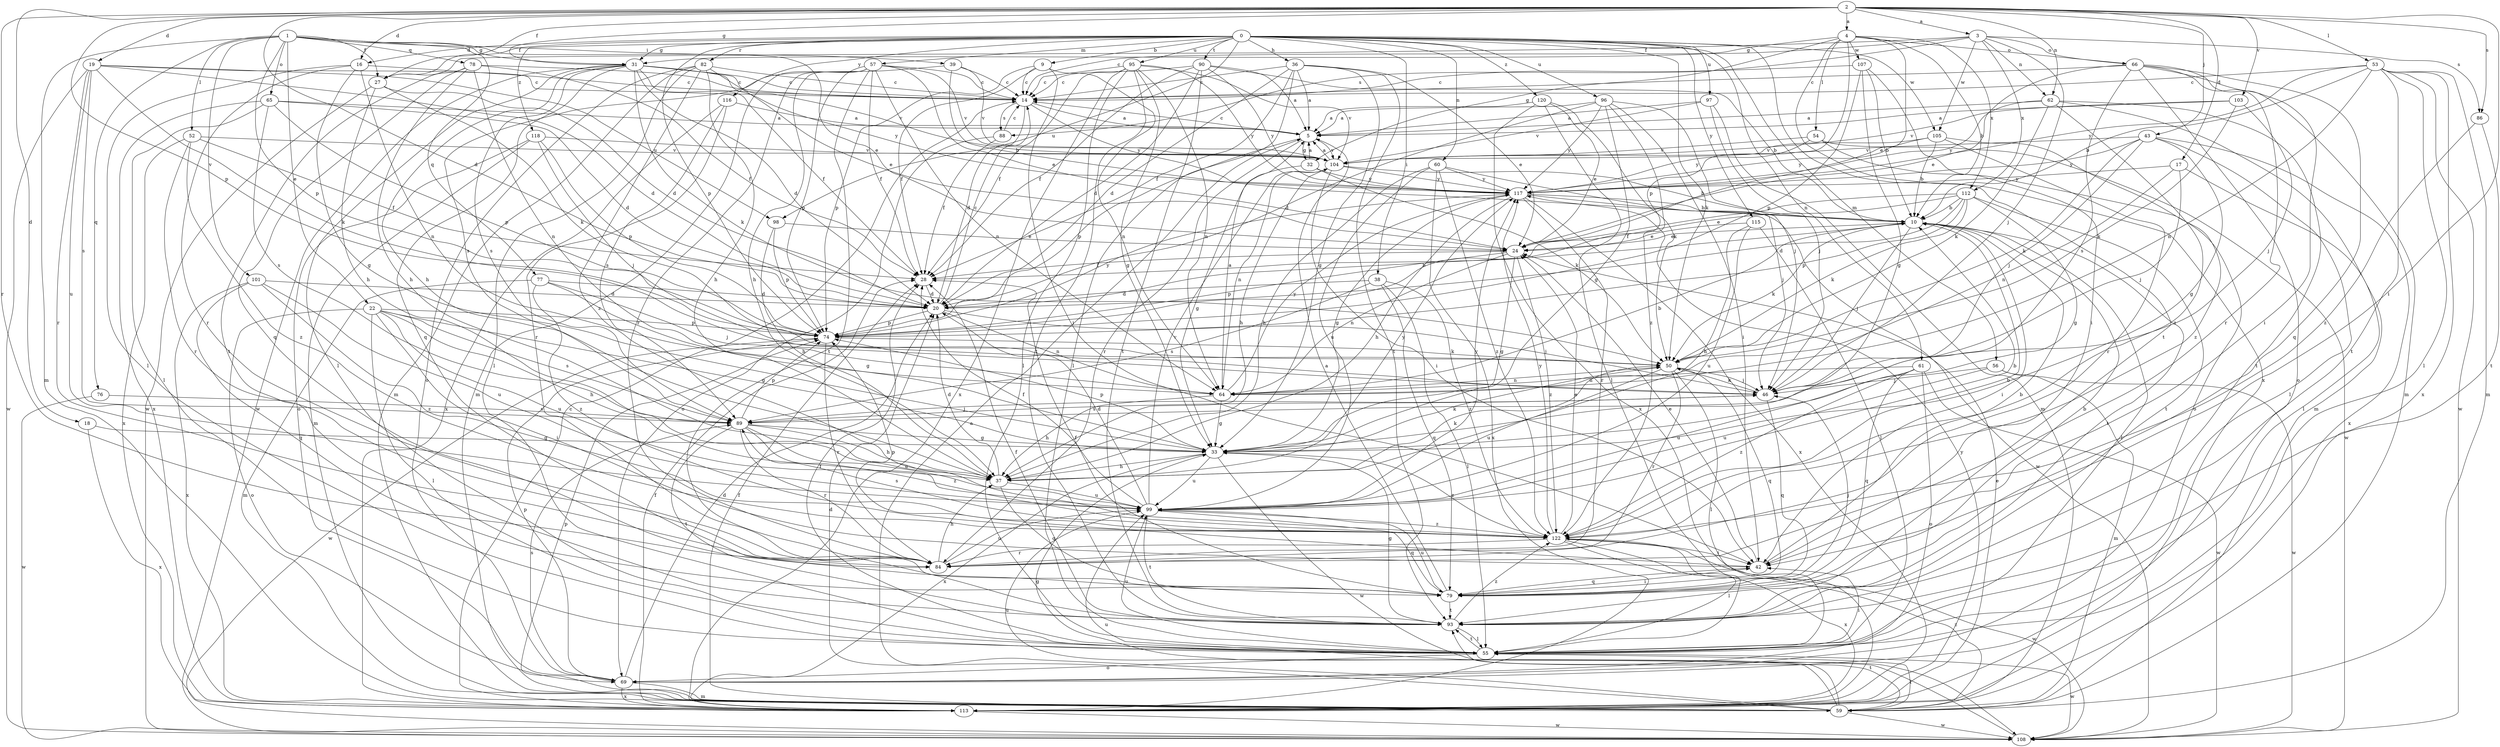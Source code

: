 strict digraph  {
0;
1;
2;
3;
4;
5;
9;
10;
14;
16;
17;
18;
19;
20;
22;
24;
27;
28;
31;
32;
33;
36;
37;
38;
39;
42;
43;
46;
50;
52;
53;
54;
55;
56;
57;
59;
60;
61;
62;
64;
65;
66;
69;
74;
76;
77;
78;
79;
82;
84;
86;
88;
89;
90;
93;
95;
96;
97;
98;
99;
101;
103;
104;
105;
107;
108;
112;
113;
115;
116;
117;
118;
120;
122;
0 -> 9  [label=b];
0 -> 16  [label=d];
0 -> 27  [label=f];
0 -> 31  [label=g];
0 -> 36  [label=h];
0 -> 38  [label=i];
0 -> 50  [label=k];
0 -> 56  [label=m];
0 -> 57  [label=m];
0 -> 60  [label=n];
0 -> 61  [label=n];
0 -> 74  [label=p];
0 -> 82  [label=r];
0 -> 90  [label=t];
0 -> 93  [label=t];
0 -> 95  [label=u];
0 -> 96  [label=u];
0 -> 97  [label=u];
0 -> 98  [label=u];
0 -> 105  [label=w];
0 -> 115  [label=y];
0 -> 116  [label=y];
0 -> 118  [label=z];
0 -> 120  [label=z];
1 -> 22  [label=e];
1 -> 24  [label=e];
1 -> 27  [label=f];
1 -> 31  [label=g];
1 -> 39  [label=i];
1 -> 52  [label=l];
1 -> 59  [label=m];
1 -> 65  [label=o];
1 -> 74  [label=p];
1 -> 76  [label=q];
1 -> 77  [label=q];
1 -> 78  [label=q];
1 -> 101  [label=v];
2 -> 3  [label=a];
2 -> 4  [label=a];
2 -> 16  [label=d];
2 -> 17  [label=d];
2 -> 18  [label=d];
2 -> 19  [label=d];
2 -> 20  [label=d];
2 -> 27  [label=f];
2 -> 31  [label=g];
2 -> 42  [label=i];
2 -> 43  [label=j];
2 -> 53  [label=l];
2 -> 62  [label=n];
2 -> 74  [label=p];
2 -> 84  [label=r];
2 -> 86  [label=s];
2 -> 103  [label=v];
3 -> 14  [label=c];
3 -> 27  [label=f];
3 -> 46  [label=j];
3 -> 62  [label=n];
3 -> 66  [label=o];
3 -> 86  [label=s];
3 -> 88  [label=s];
3 -> 105  [label=w];
3 -> 112  [label=x];
4 -> 10  [label=b];
4 -> 24  [label=e];
4 -> 31  [label=g];
4 -> 32  [label=g];
4 -> 54  [label=l];
4 -> 66  [label=o];
4 -> 74  [label=p];
4 -> 107  [label=w];
4 -> 112  [label=x];
4 -> 113  [label=x];
5 -> 14  [label=c];
5 -> 32  [label=g];
5 -> 74  [label=p];
5 -> 84  [label=r];
5 -> 104  [label=v];
9 -> 14  [label=c];
9 -> 28  [label=f];
9 -> 42  [label=i];
9 -> 64  [label=n];
9 -> 74  [label=p];
10 -> 24  [label=e];
10 -> 42  [label=i];
10 -> 46  [label=j];
10 -> 50  [label=k];
10 -> 55  [label=l];
10 -> 93  [label=t];
14 -> 5  [label=a];
14 -> 20  [label=d];
14 -> 88  [label=s];
14 -> 117  [label=y];
16 -> 14  [label=c];
16 -> 33  [label=g];
16 -> 55  [label=l];
16 -> 64  [label=n];
16 -> 84  [label=r];
17 -> 46  [label=j];
17 -> 55  [label=l];
17 -> 64  [label=n];
17 -> 117  [label=y];
18 -> 33  [label=g];
18 -> 113  [label=x];
19 -> 14  [label=c];
19 -> 20  [label=d];
19 -> 50  [label=k];
19 -> 84  [label=r];
19 -> 89  [label=s];
19 -> 98  [label=u];
19 -> 99  [label=u];
19 -> 108  [label=w];
20 -> 10  [label=b];
20 -> 14  [label=c];
20 -> 46  [label=j];
20 -> 64  [label=n];
20 -> 74  [label=p];
22 -> 33  [label=g];
22 -> 37  [label=h];
22 -> 42  [label=i];
22 -> 55  [label=l];
22 -> 69  [label=o];
22 -> 74  [label=p];
22 -> 89  [label=s];
22 -> 99  [label=u];
24 -> 28  [label=f];
24 -> 33  [label=g];
24 -> 64  [label=n];
24 -> 74  [label=p];
24 -> 122  [label=z];
27 -> 20  [label=d];
27 -> 37  [label=h];
27 -> 50  [label=k];
27 -> 108  [label=w];
28 -> 20  [label=d];
31 -> 14  [label=c];
31 -> 20  [label=d];
31 -> 28  [label=f];
31 -> 37  [label=h];
31 -> 50  [label=k];
31 -> 55  [label=l];
31 -> 79  [label=q];
31 -> 89  [label=s];
31 -> 104  [label=v];
31 -> 108  [label=w];
31 -> 117  [label=y];
32 -> 5  [label=a];
32 -> 33  [label=g];
32 -> 50  [label=k];
32 -> 117  [label=y];
33 -> 37  [label=h];
33 -> 50  [label=k];
33 -> 74  [label=p];
33 -> 99  [label=u];
33 -> 108  [label=w];
33 -> 113  [label=x];
33 -> 122  [label=z];
36 -> 5  [label=a];
36 -> 14  [label=c];
36 -> 20  [label=d];
36 -> 24  [label=e];
36 -> 28  [label=f];
36 -> 33  [label=g];
36 -> 55  [label=l];
36 -> 93  [label=t];
37 -> 20  [label=d];
37 -> 50  [label=k];
37 -> 79  [label=q];
37 -> 99  [label=u];
37 -> 117  [label=y];
38 -> 20  [label=d];
38 -> 55  [label=l];
38 -> 79  [label=q];
38 -> 89  [label=s];
38 -> 122  [label=z];
39 -> 10  [label=b];
39 -> 14  [label=c];
39 -> 89  [label=s];
39 -> 104  [label=v];
42 -> 10  [label=b];
42 -> 24  [label=e];
42 -> 74  [label=p];
42 -> 79  [label=q];
43 -> 33  [label=g];
43 -> 46  [label=j];
43 -> 50  [label=k];
43 -> 55  [label=l];
43 -> 104  [label=v];
43 -> 113  [label=x];
43 -> 117  [label=y];
46 -> 50  [label=k];
46 -> 79  [label=q];
46 -> 89  [label=s];
50 -> 46  [label=j];
50 -> 55  [label=l];
50 -> 64  [label=n];
50 -> 79  [label=q];
50 -> 84  [label=r];
50 -> 99  [label=u];
52 -> 28  [label=f];
52 -> 84  [label=r];
52 -> 104  [label=v];
52 -> 113  [label=x];
52 -> 122  [label=z];
53 -> 10  [label=b];
53 -> 14  [label=c];
53 -> 55  [label=l];
53 -> 59  [label=m];
53 -> 64  [label=n];
53 -> 93  [label=t];
53 -> 108  [label=w];
53 -> 113  [label=x];
53 -> 117  [label=y];
54 -> 69  [label=o];
54 -> 104  [label=v];
54 -> 108  [label=w];
54 -> 117  [label=y];
55 -> 28  [label=f];
55 -> 42  [label=i];
55 -> 69  [label=o];
55 -> 93  [label=t];
55 -> 99  [label=u];
55 -> 108  [label=w];
56 -> 46  [label=j];
56 -> 59  [label=m];
56 -> 99  [label=u];
56 -> 108  [label=w];
57 -> 14  [label=c];
57 -> 24  [label=e];
57 -> 28  [label=f];
57 -> 37  [label=h];
57 -> 59  [label=m];
57 -> 64  [label=n];
57 -> 74  [label=p];
57 -> 84  [label=r];
57 -> 93  [label=t];
57 -> 104  [label=v];
59 -> 5  [label=a];
59 -> 20  [label=d];
59 -> 28  [label=f];
59 -> 33  [label=g];
59 -> 55  [label=l];
59 -> 74  [label=p];
59 -> 93  [label=t];
59 -> 99  [label=u];
59 -> 108  [label=w];
59 -> 122  [label=z];
60 -> 37  [label=h];
60 -> 46  [label=j];
60 -> 99  [label=u];
60 -> 113  [label=x];
60 -> 117  [label=y];
60 -> 122  [label=z];
61 -> 64  [label=n];
61 -> 69  [label=o];
61 -> 79  [label=q];
61 -> 99  [label=u];
61 -> 108  [label=w];
61 -> 122  [label=z];
62 -> 5  [label=a];
62 -> 50  [label=k];
62 -> 59  [label=m];
62 -> 93  [label=t];
62 -> 117  [label=y];
62 -> 122  [label=z];
64 -> 5  [label=a];
64 -> 10  [label=b];
64 -> 33  [label=g];
64 -> 37  [label=h];
64 -> 117  [label=y];
65 -> 5  [label=a];
65 -> 20  [label=d];
65 -> 55  [label=l];
65 -> 74  [label=p];
65 -> 89  [label=s];
65 -> 113  [label=x];
66 -> 14  [label=c];
66 -> 24  [label=e];
66 -> 42  [label=i];
66 -> 59  [label=m];
66 -> 69  [label=o];
66 -> 79  [label=q];
66 -> 84  [label=r];
66 -> 89  [label=s];
69 -> 20  [label=d];
69 -> 59  [label=m];
69 -> 74  [label=p];
69 -> 89  [label=s];
69 -> 113  [label=x];
74 -> 50  [label=k];
74 -> 84  [label=r];
74 -> 108  [label=w];
74 -> 117  [label=y];
76 -> 89  [label=s];
76 -> 108  [label=w];
77 -> 20  [label=d];
77 -> 33  [label=g];
77 -> 46  [label=j];
77 -> 59  [label=m];
77 -> 122  [label=z];
78 -> 14  [label=c];
78 -> 28  [label=f];
78 -> 37  [label=h];
78 -> 64  [label=n];
78 -> 79  [label=q];
78 -> 93  [label=t];
79 -> 5  [label=a];
79 -> 10  [label=b];
79 -> 28  [label=f];
79 -> 42  [label=i];
79 -> 46  [label=j];
79 -> 93  [label=t];
79 -> 99  [label=u];
82 -> 14  [label=c];
82 -> 24  [label=e];
82 -> 37  [label=h];
82 -> 55  [label=l];
82 -> 59  [label=m];
82 -> 69  [label=o];
82 -> 122  [label=z];
84 -> 37  [label=h];
84 -> 99  [label=u];
86 -> 93  [label=t];
86 -> 122  [label=z];
88 -> 14  [label=c];
88 -> 28  [label=f];
88 -> 69  [label=o];
89 -> 33  [label=g];
89 -> 37  [label=h];
89 -> 46  [label=j];
89 -> 74  [label=p];
89 -> 84  [label=r];
89 -> 93  [label=t];
89 -> 99  [label=u];
89 -> 122  [label=z];
90 -> 5  [label=a];
90 -> 10  [label=b];
90 -> 14  [label=c];
90 -> 20  [label=d];
90 -> 28  [label=f];
90 -> 93  [label=t];
90 -> 117  [label=y];
93 -> 28  [label=f];
93 -> 33  [label=g];
93 -> 55  [label=l];
93 -> 122  [label=z];
95 -> 14  [label=c];
95 -> 28  [label=f];
95 -> 33  [label=g];
95 -> 55  [label=l];
95 -> 64  [label=n];
95 -> 93  [label=t];
95 -> 104  [label=v];
95 -> 113  [label=x];
95 -> 117  [label=y];
96 -> 5  [label=a];
96 -> 20  [label=d];
96 -> 33  [label=g];
96 -> 42  [label=i];
96 -> 46  [label=j];
96 -> 117  [label=y];
96 -> 122  [label=z];
97 -> 5  [label=a];
97 -> 46  [label=j];
97 -> 59  [label=m];
97 -> 104  [label=v];
98 -> 24  [label=e];
98 -> 37  [label=h];
98 -> 74  [label=p];
99 -> 10  [label=b];
99 -> 20  [label=d];
99 -> 28  [label=f];
99 -> 79  [label=q];
99 -> 93  [label=t];
99 -> 104  [label=v];
99 -> 117  [label=y];
99 -> 122  [label=z];
101 -> 20  [label=d];
101 -> 79  [label=q];
101 -> 99  [label=u];
101 -> 113  [label=x];
101 -> 122  [label=z];
103 -> 5  [label=a];
103 -> 46  [label=j];
103 -> 50  [label=k];
103 -> 104  [label=v];
104 -> 5  [label=a];
104 -> 10  [label=b];
104 -> 37  [label=h];
104 -> 42  [label=i];
104 -> 64  [label=n];
104 -> 117  [label=y];
105 -> 10  [label=b];
105 -> 84  [label=r];
105 -> 104  [label=v];
105 -> 117  [label=y];
105 -> 122  [label=z];
107 -> 10  [label=b];
107 -> 14  [label=c];
107 -> 33  [label=g];
107 -> 42  [label=i];
107 -> 74  [label=p];
108 -> 99  [label=u];
112 -> 10  [label=b];
112 -> 20  [label=d];
112 -> 24  [label=e];
112 -> 28  [label=f];
112 -> 33  [label=g];
112 -> 50  [label=k];
112 -> 74  [label=p];
112 -> 93  [label=t];
113 -> 14  [label=c];
113 -> 24  [label=e];
113 -> 28  [label=f];
113 -> 108  [label=w];
113 -> 117  [label=y];
115 -> 24  [label=e];
115 -> 37  [label=h];
115 -> 55  [label=l];
115 -> 99  [label=u];
116 -> 5  [label=a];
116 -> 84  [label=r];
116 -> 89  [label=s];
116 -> 113  [label=x];
117 -> 10  [label=b];
117 -> 33  [label=g];
117 -> 37  [label=h];
117 -> 84  [label=r];
117 -> 108  [label=w];
117 -> 113  [label=x];
118 -> 46  [label=j];
118 -> 59  [label=m];
118 -> 69  [label=o];
118 -> 74  [label=p];
118 -> 104  [label=v];
120 -> 5  [label=a];
120 -> 24  [label=e];
120 -> 50  [label=k];
120 -> 55  [label=l];
120 -> 113  [label=x];
122 -> 10  [label=b];
122 -> 24  [label=e];
122 -> 42  [label=i];
122 -> 55  [label=l];
122 -> 84  [label=r];
122 -> 89  [label=s];
122 -> 108  [label=w];
122 -> 113  [label=x];
122 -> 117  [label=y];
}
